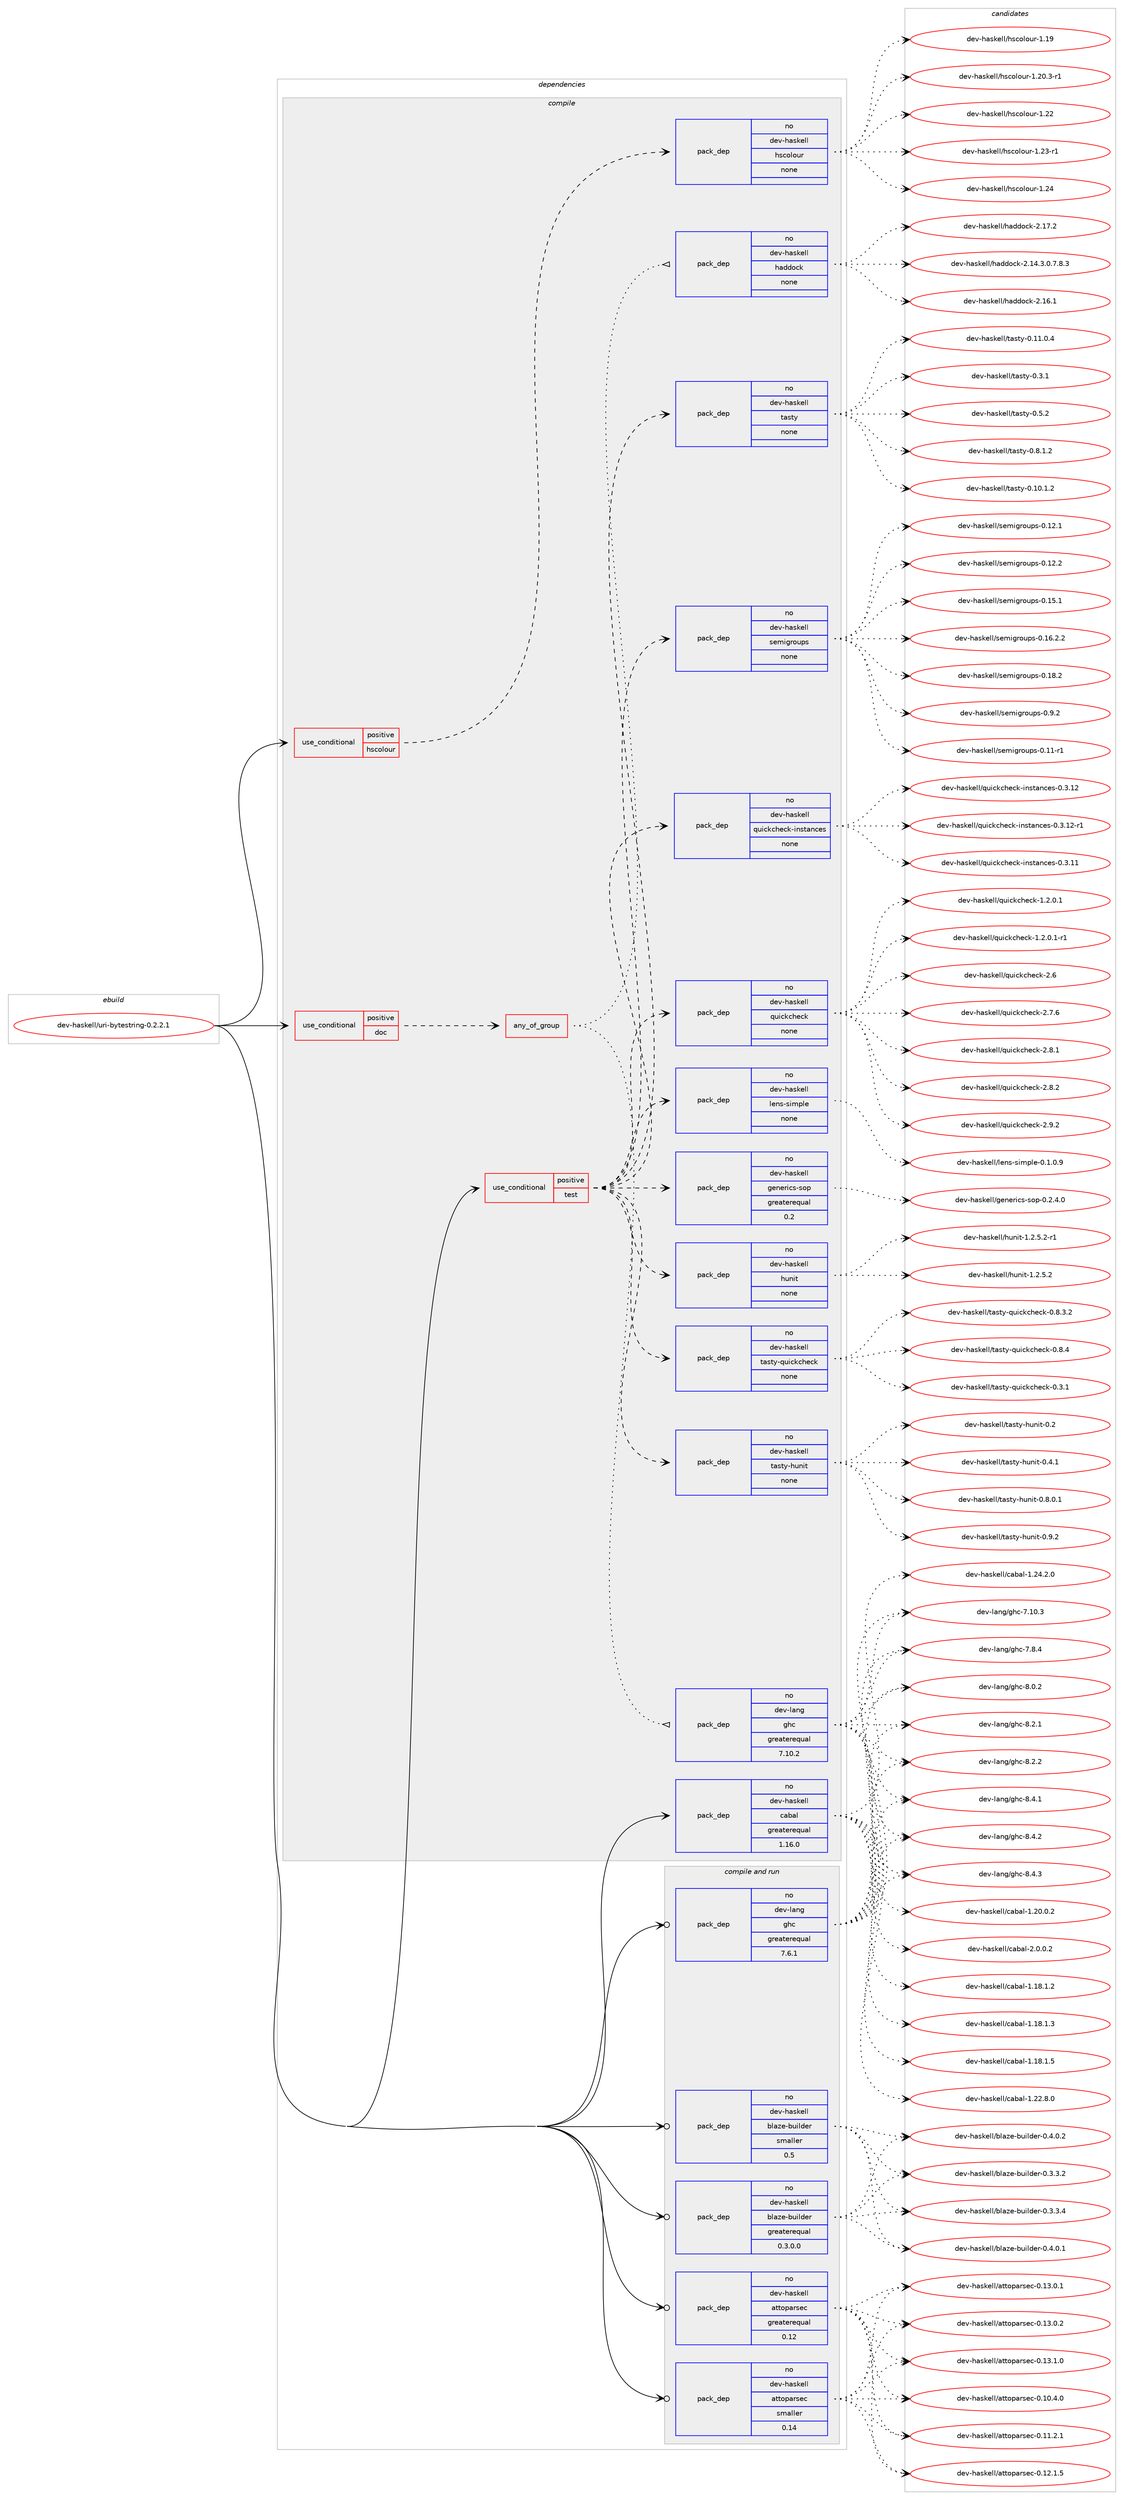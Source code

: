 digraph prolog {

# *************
# Graph options
# *************

newrank=true;
concentrate=true;
compound=true;
graph [rankdir=LR,fontname=Helvetica,fontsize=10,ranksep=1.5];#, ranksep=2.5, nodesep=0.2];
edge  [arrowhead=vee];
node  [fontname=Helvetica,fontsize=10];

# **********
# The ebuild
# **********

subgraph cluster_leftcol {
color=gray;
rank=same;
label=<<i>ebuild</i>>;
id [label="dev-haskell/uri-bytestring-0.2.2.1", color=red, width=4, href="../dev-haskell/uri-bytestring-0.2.2.1.svg"];
}

# ****************
# The dependencies
# ****************

subgraph cluster_midcol {
color=gray;
label=<<i>dependencies</i>>;
subgraph cluster_compile {
fillcolor="#eeeeee";
style=filled;
label=<<i>compile</i>>;
subgraph cond361914 {
dependency1346749 [label=<<TABLE BORDER="0" CELLBORDER="1" CELLSPACING="0" CELLPADDING="4"><TR><TD ROWSPAN="3" CELLPADDING="10">use_conditional</TD></TR><TR><TD>positive</TD></TR><TR><TD>doc</TD></TR></TABLE>>, shape=none, color=red];
subgraph any21722 {
dependency1346750 [label=<<TABLE BORDER="0" CELLBORDER="1" CELLSPACING="0" CELLPADDING="4"><TR><TD CELLPADDING="10">any_of_group</TD></TR></TABLE>>, shape=none, color=red];subgraph pack962561 {
dependency1346751 [label=<<TABLE BORDER="0" CELLBORDER="1" CELLSPACING="0" CELLPADDING="4" WIDTH="220"><TR><TD ROWSPAN="6" CELLPADDING="30">pack_dep</TD></TR><TR><TD WIDTH="110">no</TD></TR><TR><TD>dev-haskell</TD></TR><TR><TD>haddock</TD></TR><TR><TD>none</TD></TR><TR><TD></TD></TR></TABLE>>, shape=none, color=blue];
}
dependency1346750:e -> dependency1346751:w [weight=20,style="dotted",arrowhead="oinv"];
subgraph pack962562 {
dependency1346752 [label=<<TABLE BORDER="0" CELLBORDER="1" CELLSPACING="0" CELLPADDING="4" WIDTH="220"><TR><TD ROWSPAN="6" CELLPADDING="30">pack_dep</TD></TR><TR><TD WIDTH="110">no</TD></TR><TR><TD>dev-lang</TD></TR><TR><TD>ghc</TD></TR><TR><TD>greaterequal</TD></TR><TR><TD>7.10.2</TD></TR></TABLE>>, shape=none, color=blue];
}
dependency1346750:e -> dependency1346752:w [weight=20,style="dotted",arrowhead="oinv"];
}
dependency1346749:e -> dependency1346750:w [weight=20,style="dashed",arrowhead="vee"];
}
id:e -> dependency1346749:w [weight=20,style="solid",arrowhead="vee"];
subgraph cond361915 {
dependency1346753 [label=<<TABLE BORDER="0" CELLBORDER="1" CELLSPACING="0" CELLPADDING="4"><TR><TD ROWSPAN="3" CELLPADDING="10">use_conditional</TD></TR><TR><TD>positive</TD></TR><TR><TD>hscolour</TD></TR></TABLE>>, shape=none, color=red];
subgraph pack962563 {
dependency1346754 [label=<<TABLE BORDER="0" CELLBORDER="1" CELLSPACING="0" CELLPADDING="4" WIDTH="220"><TR><TD ROWSPAN="6" CELLPADDING="30">pack_dep</TD></TR><TR><TD WIDTH="110">no</TD></TR><TR><TD>dev-haskell</TD></TR><TR><TD>hscolour</TD></TR><TR><TD>none</TD></TR><TR><TD></TD></TR></TABLE>>, shape=none, color=blue];
}
dependency1346753:e -> dependency1346754:w [weight=20,style="dashed",arrowhead="vee"];
}
id:e -> dependency1346753:w [weight=20,style="solid",arrowhead="vee"];
subgraph cond361916 {
dependency1346755 [label=<<TABLE BORDER="0" CELLBORDER="1" CELLSPACING="0" CELLPADDING="4"><TR><TD ROWSPAN="3" CELLPADDING="10">use_conditional</TD></TR><TR><TD>positive</TD></TR><TR><TD>test</TD></TR></TABLE>>, shape=none, color=red];
subgraph pack962564 {
dependency1346756 [label=<<TABLE BORDER="0" CELLBORDER="1" CELLSPACING="0" CELLPADDING="4" WIDTH="220"><TR><TD ROWSPAN="6" CELLPADDING="30">pack_dep</TD></TR><TR><TD WIDTH="110">no</TD></TR><TR><TD>dev-haskell</TD></TR><TR><TD>generics-sop</TD></TR><TR><TD>greaterequal</TD></TR><TR><TD>0.2</TD></TR></TABLE>>, shape=none, color=blue];
}
dependency1346755:e -> dependency1346756:w [weight=20,style="dashed",arrowhead="vee"];
subgraph pack962565 {
dependency1346757 [label=<<TABLE BORDER="0" CELLBORDER="1" CELLSPACING="0" CELLPADDING="4" WIDTH="220"><TR><TD ROWSPAN="6" CELLPADDING="30">pack_dep</TD></TR><TR><TD WIDTH="110">no</TD></TR><TR><TD>dev-haskell</TD></TR><TR><TD>hunit</TD></TR><TR><TD>none</TD></TR><TR><TD></TD></TR></TABLE>>, shape=none, color=blue];
}
dependency1346755:e -> dependency1346757:w [weight=20,style="dashed",arrowhead="vee"];
subgraph pack962566 {
dependency1346758 [label=<<TABLE BORDER="0" CELLBORDER="1" CELLSPACING="0" CELLPADDING="4" WIDTH="220"><TR><TD ROWSPAN="6" CELLPADDING="30">pack_dep</TD></TR><TR><TD WIDTH="110">no</TD></TR><TR><TD>dev-haskell</TD></TR><TR><TD>lens-simple</TD></TR><TR><TD>none</TD></TR><TR><TD></TD></TR></TABLE>>, shape=none, color=blue];
}
dependency1346755:e -> dependency1346758:w [weight=20,style="dashed",arrowhead="vee"];
subgraph pack962567 {
dependency1346759 [label=<<TABLE BORDER="0" CELLBORDER="1" CELLSPACING="0" CELLPADDING="4" WIDTH="220"><TR><TD ROWSPAN="6" CELLPADDING="30">pack_dep</TD></TR><TR><TD WIDTH="110">no</TD></TR><TR><TD>dev-haskell</TD></TR><TR><TD>quickcheck</TD></TR><TR><TD>none</TD></TR><TR><TD></TD></TR></TABLE>>, shape=none, color=blue];
}
dependency1346755:e -> dependency1346759:w [weight=20,style="dashed",arrowhead="vee"];
subgraph pack962568 {
dependency1346760 [label=<<TABLE BORDER="0" CELLBORDER="1" CELLSPACING="0" CELLPADDING="4" WIDTH="220"><TR><TD ROWSPAN="6" CELLPADDING="30">pack_dep</TD></TR><TR><TD WIDTH="110">no</TD></TR><TR><TD>dev-haskell</TD></TR><TR><TD>quickcheck-instances</TD></TR><TR><TD>none</TD></TR><TR><TD></TD></TR></TABLE>>, shape=none, color=blue];
}
dependency1346755:e -> dependency1346760:w [weight=20,style="dashed",arrowhead="vee"];
subgraph pack962569 {
dependency1346761 [label=<<TABLE BORDER="0" CELLBORDER="1" CELLSPACING="0" CELLPADDING="4" WIDTH="220"><TR><TD ROWSPAN="6" CELLPADDING="30">pack_dep</TD></TR><TR><TD WIDTH="110">no</TD></TR><TR><TD>dev-haskell</TD></TR><TR><TD>semigroups</TD></TR><TR><TD>none</TD></TR><TR><TD></TD></TR></TABLE>>, shape=none, color=blue];
}
dependency1346755:e -> dependency1346761:w [weight=20,style="dashed",arrowhead="vee"];
subgraph pack962570 {
dependency1346762 [label=<<TABLE BORDER="0" CELLBORDER="1" CELLSPACING="0" CELLPADDING="4" WIDTH="220"><TR><TD ROWSPAN="6" CELLPADDING="30">pack_dep</TD></TR><TR><TD WIDTH="110">no</TD></TR><TR><TD>dev-haskell</TD></TR><TR><TD>tasty</TD></TR><TR><TD>none</TD></TR><TR><TD></TD></TR></TABLE>>, shape=none, color=blue];
}
dependency1346755:e -> dependency1346762:w [weight=20,style="dashed",arrowhead="vee"];
subgraph pack962571 {
dependency1346763 [label=<<TABLE BORDER="0" CELLBORDER="1" CELLSPACING="0" CELLPADDING="4" WIDTH="220"><TR><TD ROWSPAN="6" CELLPADDING="30">pack_dep</TD></TR><TR><TD WIDTH="110">no</TD></TR><TR><TD>dev-haskell</TD></TR><TR><TD>tasty-hunit</TD></TR><TR><TD>none</TD></TR><TR><TD></TD></TR></TABLE>>, shape=none, color=blue];
}
dependency1346755:e -> dependency1346763:w [weight=20,style="dashed",arrowhead="vee"];
subgraph pack962572 {
dependency1346764 [label=<<TABLE BORDER="0" CELLBORDER="1" CELLSPACING="0" CELLPADDING="4" WIDTH="220"><TR><TD ROWSPAN="6" CELLPADDING="30">pack_dep</TD></TR><TR><TD WIDTH="110">no</TD></TR><TR><TD>dev-haskell</TD></TR><TR><TD>tasty-quickcheck</TD></TR><TR><TD>none</TD></TR><TR><TD></TD></TR></TABLE>>, shape=none, color=blue];
}
dependency1346755:e -> dependency1346764:w [weight=20,style="dashed",arrowhead="vee"];
}
id:e -> dependency1346755:w [weight=20,style="solid",arrowhead="vee"];
subgraph pack962573 {
dependency1346765 [label=<<TABLE BORDER="0" CELLBORDER="1" CELLSPACING="0" CELLPADDING="4" WIDTH="220"><TR><TD ROWSPAN="6" CELLPADDING="30">pack_dep</TD></TR><TR><TD WIDTH="110">no</TD></TR><TR><TD>dev-haskell</TD></TR><TR><TD>cabal</TD></TR><TR><TD>greaterequal</TD></TR><TR><TD>1.16.0</TD></TR></TABLE>>, shape=none, color=blue];
}
id:e -> dependency1346765:w [weight=20,style="solid",arrowhead="vee"];
}
subgraph cluster_compileandrun {
fillcolor="#eeeeee";
style=filled;
label=<<i>compile and run</i>>;
subgraph pack962574 {
dependency1346766 [label=<<TABLE BORDER="0" CELLBORDER="1" CELLSPACING="0" CELLPADDING="4" WIDTH="220"><TR><TD ROWSPAN="6" CELLPADDING="30">pack_dep</TD></TR><TR><TD WIDTH="110">no</TD></TR><TR><TD>dev-haskell</TD></TR><TR><TD>attoparsec</TD></TR><TR><TD>greaterequal</TD></TR><TR><TD>0.12</TD></TR></TABLE>>, shape=none, color=blue];
}
id:e -> dependency1346766:w [weight=20,style="solid",arrowhead="odotvee"];
subgraph pack962575 {
dependency1346767 [label=<<TABLE BORDER="0" CELLBORDER="1" CELLSPACING="0" CELLPADDING="4" WIDTH="220"><TR><TD ROWSPAN="6" CELLPADDING="30">pack_dep</TD></TR><TR><TD WIDTH="110">no</TD></TR><TR><TD>dev-haskell</TD></TR><TR><TD>attoparsec</TD></TR><TR><TD>smaller</TD></TR><TR><TD>0.14</TD></TR></TABLE>>, shape=none, color=blue];
}
id:e -> dependency1346767:w [weight=20,style="solid",arrowhead="odotvee"];
subgraph pack962576 {
dependency1346768 [label=<<TABLE BORDER="0" CELLBORDER="1" CELLSPACING="0" CELLPADDING="4" WIDTH="220"><TR><TD ROWSPAN="6" CELLPADDING="30">pack_dep</TD></TR><TR><TD WIDTH="110">no</TD></TR><TR><TD>dev-haskell</TD></TR><TR><TD>blaze-builder</TD></TR><TR><TD>greaterequal</TD></TR><TR><TD>0.3.0.0</TD></TR></TABLE>>, shape=none, color=blue];
}
id:e -> dependency1346768:w [weight=20,style="solid",arrowhead="odotvee"];
subgraph pack962577 {
dependency1346769 [label=<<TABLE BORDER="0" CELLBORDER="1" CELLSPACING="0" CELLPADDING="4" WIDTH="220"><TR><TD ROWSPAN="6" CELLPADDING="30">pack_dep</TD></TR><TR><TD WIDTH="110">no</TD></TR><TR><TD>dev-haskell</TD></TR><TR><TD>blaze-builder</TD></TR><TR><TD>smaller</TD></TR><TR><TD>0.5</TD></TR></TABLE>>, shape=none, color=blue];
}
id:e -> dependency1346769:w [weight=20,style="solid",arrowhead="odotvee"];
subgraph pack962578 {
dependency1346770 [label=<<TABLE BORDER="0" CELLBORDER="1" CELLSPACING="0" CELLPADDING="4" WIDTH="220"><TR><TD ROWSPAN="6" CELLPADDING="30">pack_dep</TD></TR><TR><TD WIDTH="110">no</TD></TR><TR><TD>dev-lang</TD></TR><TR><TD>ghc</TD></TR><TR><TD>greaterequal</TD></TR><TR><TD>7.6.1</TD></TR></TABLE>>, shape=none, color=blue];
}
id:e -> dependency1346770:w [weight=20,style="solid",arrowhead="odotvee"];
}
subgraph cluster_run {
fillcolor="#eeeeee";
style=filled;
label=<<i>run</i>>;
}
}

# **************
# The candidates
# **************

subgraph cluster_choices {
rank=same;
color=gray;
label=<<i>candidates</i>>;

subgraph choice962561 {
color=black;
nodesep=1;
choice1001011184510497115107101108108471049710010011199107455046495246514648465546564651 [label="dev-haskell/haddock-2.14.3.0.7.8.3", color=red, width=4,href="../dev-haskell/haddock-2.14.3.0.7.8.3.svg"];
choice100101118451049711510710110810847104971001001119910745504649544649 [label="dev-haskell/haddock-2.16.1", color=red, width=4,href="../dev-haskell/haddock-2.16.1.svg"];
choice100101118451049711510710110810847104971001001119910745504649554650 [label="dev-haskell/haddock-2.17.2", color=red, width=4,href="../dev-haskell/haddock-2.17.2.svg"];
dependency1346751:e -> choice1001011184510497115107101108108471049710010011199107455046495246514648465546564651:w [style=dotted,weight="100"];
dependency1346751:e -> choice100101118451049711510710110810847104971001001119910745504649544649:w [style=dotted,weight="100"];
dependency1346751:e -> choice100101118451049711510710110810847104971001001119910745504649554650:w [style=dotted,weight="100"];
}
subgraph choice962562 {
color=black;
nodesep=1;
choice1001011184510897110103471031049945554649484651 [label="dev-lang/ghc-7.10.3", color=red, width=4,href="../dev-lang/ghc-7.10.3.svg"];
choice10010111845108971101034710310499455546564652 [label="dev-lang/ghc-7.8.4", color=red, width=4,href="../dev-lang/ghc-7.8.4.svg"];
choice10010111845108971101034710310499455646484650 [label="dev-lang/ghc-8.0.2", color=red, width=4,href="../dev-lang/ghc-8.0.2.svg"];
choice10010111845108971101034710310499455646504649 [label="dev-lang/ghc-8.2.1", color=red, width=4,href="../dev-lang/ghc-8.2.1.svg"];
choice10010111845108971101034710310499455646504650 [label="dev-lang/ghc-8.2.2", color=red, width=4,href="../dev-lang/ghc-8.2.2.svg"];
choice10010111845108971101034710310499455646524649 [label="dev-lang/ghc-8.4.1", color=red, width=4,href="../dev-lang/ghc-8.4.1.svg"];
choice10010111845108971101034710310499455646524650 [label="dev-lang/ghc-8.4.2", color=red, width=4,href="../dev-lang/ghc-8.4.2.svg"];
choice10010111845108971101034710310499455646524651 [label="dev-lang/ghc-8.4.3", color=red, width=4,href="../dev-lang/ghc-8.4.3.svg"];
dependency1346752:e -> choice1001011184510897110103471031049945554649484651:w [style=dotted,weight="100"];
dependency1346752:e -> choice10010111845108971101034710310499455546564652:w [style=dotted,weight="100"];
dependency1346752:e -> choice10010111845108971101034710310499455646484650:w [style=dotted,weight="100"];
dependency1346752:e -> choice10010111845108971101034710310499455646504649:w [style=dotted,weight="100"];
dependency1346752:e -> choice10010111845108971101034710310499455646504650:w [style=dotted,weight="100"];
dependency1346752:e -> choice10010111845108971101034710310499455646524649:w [style=dotted,weight="100"];
dependency1346752:e -> choice10010111845108971101034710310499455646524650:w [style=dotted,weight="100"];
dependency1346752:e -> choice10010111845108971101034710310499455646524651:w [style=dotted,weight="100"];
}
subgraph choice962563 {
color=black;
nodesep=1;
choice100101118451049711510710110810847104115991111081111171144549464957 [label="dev-haskell/hscolour-1.19", color=red, width=4,href="../dev-haskell/hscolour-1.19.svg"];
choice10010111845104971151071011081084710411599111108111117114454946504846514511449 [label="dev-haskell/hscolour-1.20.3-r1", color=red, width=4,href="../dev-haskell/hscolour-1.20.3-r1.svg"];
choice100101118451049711510710110810847104115991111081111171144549465050 [label="dev-haskell/hscolour-1.22", color=red, width=4,href="../dev-haskell/hscolour-1.22.svg"];
choice1001011184510497115107101108108471041159911110811111711445494650514511449 [label="dev-haskell/hscolour-1.23-r1", color=red, width=4,href="../dev-haskell/hscolour-1.23-r1.svg"];
choice100101118451049711510710110810847104115991111081111171144549465052 [label="dev-haskell/hscolour-1.24", color=red, width=4,href="../dev-haskell/hscolour-1.24.svg"];
dependency1346754:e -> choice100101118451049711510710110810847104115991111081111171144549464957:w [style=dotted,weight="100"];
dependency1346754:e -> choice10010111845104971151071011081084710411599111108111117114454946504846514511449:w [style=dotted,weight="100"];
dependency1346754:e -> choice100101118451049711510710110810847104115991111081111171144549465050:w [style=dotted,weight="100"];
dependency1346754:e -> choice1001011184510497115107101108108471041159911110811111711445494650514511449:w [style=dotted,weight="100"];
dependency1346754:e -> choice100101118451049711510710110810847104115991111081111171144549465052:w [style=dotted,weight="100"];
}
subgraph choice962564 {
color=black;
nodesep=1;
choice10010111845104971151071011081084710310111010111410599115451151111124548465046524648 [label="dev-haskell/generics-sop-0.2.4.0", color=red, width=4,href="../dev-haskell/generics-sop-0.2.4.0.svg"];
dependency1346756:e -> choice10010111845104971151071011081084710310111010111410599115451151111124548465046524648:w [style=dotted,weight="100"];
}
subgraph choice962565 {
color=black;
nodesep=1;
choice1001011184510497115107101108108471041171101051164549465046534650 [label="dev-haskell/hunit-1.2.5.2", color=red, width=4,href="../dev-haskell/hunit-1.2.5.2.svg"];
choice10010111845104971151071011081084710411711010511645494650465346504511449 [label="dev-haskell/hunit-1.2.5.2-r1", color=red, width=4,href="../dev-haskell/hunit-1.2.5.2-r1.svg"];
dependency1346757:e -> choice1001011184510497115107101108108471041171101051164549465046534650:w [style=dotted,weight="100"];
dependency1346757:e -> choice10010111845104971151071011081084710411711010511645494650465346504511449:w [style=dotted,weight="100"];
}
subgraph choice962566 {
color=black;
nodesep=1;
choice100101118451049711510710110810847108101110115451151051091121081014548464946484657 [label="dev-haskell/lens-simple-0.1.0.9", color=red, width=4,href="../dev-haskell/lens-simple-0.1.0.9.svg"];
dependency1346758:e -> choice100101118451049711510710110810847108101110115451151051091121081014548464946484657:w [style=dotted,weight="100"];
}
subgraph choice962567 {
color=black;
nodesep=1;
choice1001011184510497115107101108108471131171059910799104101991074549465046484649 [label="dev-haskell/quickcheck-1.2.0.1", color=red, width=4,href="../dev-haskell/quickcheck-1.2.0.1.svg"];
choice10010111845104971151071011081084711311710599107991041019910745494650464846494511449 [label="dev-haskell/quickcheck-1.2.0.1-r1", color=red, width=4,href="../dev-haskell/quickcheck-1.2.0.1-r1.svg"];
choice10010111845104971151071011081084711311710599107991041019910745504654 [label="dev-haskell/quickcheck-2.6", color=red, width=4,href="../dev-haskell/quickcheck-2.6.svg"];
choice100101118451049711510710110810847113117105991079910410199107455046554654 [label="dev-haskell/quickcheck-2.7.6", color=red, width=4,href="../dev-haskell/quickcheck-2.7.6.svg"];
choice100101118451049711510710110810847113117105991079910410199107455046564649 [label="dev-haskell/quickcheck-2.8.1", color=red, width=4,href="../dev-haskell/quickcheck-2.8.1.svg"];
choice100101118451049711510710110810847113117105991079910410199107455046564650 [label="dev-haskell/quickcheck-2.8.2", color=red, width=4,href="../dev-haskell/quickcheck-2.8.2.svg"];
choice100101118451049711510710110810847113117105991079910410199107455046574650 [label="dev-haskell/quickcheck-2.9.2", color=red, width=4,href="../dev-haskell/quickcheck-2.9.2.svg"];
dependency1346759:e -> choice1001011184510497115107101108108471131171059910799104101991074549465046484649:w [style=dotted,weight="100"];
dependency1346759:e -> choice10010111845104971151071011081084711311710599107991041019910745494650464846494511449:w [style=dotted,weight="100"];
dependency1346759:e -> choice10010111845104971151071011081084711311710599107991041019910745504654:w [style=dotted,weight="100"];
dependency1346759:e -> choice100101118451049711510710110810847113117105991079910410199107455046554654:w [style=dotted,weight="100"];
dependency1346759:e -> choice100101118451049711510710110810847113117105991079910410199107455046564649:w [style=dotted,weight="100"];
dependency1346759:e -> choice100101118451049711510710110810847113117105991079910410199107455046564650:w [style=dotted,weight="100"];
dependency1346759:e -> choice100101118451049711510710110810847113117105991079910410199107455046574650:w [style=dotted,weight="100"];
}
subgraph choice962568 {
color=black;
nodesep=1;
choice10010111845104971151071011081084711311710599107991041019910745105110115116971109910111545484651464949 [label="dev-haskell/quickcheck-instances-0.3.11", color=red, width=4,href="../dev-haskell/quickcheck-instances-0.3.11.svg"];
choice10010111845104971151071011081084711311710599107991041019910745105110115116971109910111545484651464950 [label="dev-haskell/quickcheck-instances-0.3.12", color=red, width=4,href="../dev-haskell/quickcheck-instances-0.3.12.svg"];
choice100101118451049711510710110810847113117105991079910410199107451051101151169711099101115454846514649504511449 [label="dev-haskell/quickcheck-instances-0.3.12-r1", color=red, width=4,href="../dev-haskell/quickcheck-instances-0.3.12-r1.svg"];
dependency1346760:e -> choice10010111845104971151071011081084711311710599107991041019910745105110115116971109910111545484651464949:w [style=dotted,weight="100"];
dependency1346760:e -> choice10010111845104971151071011081084711311710599107991041019910745105110115116971109910111545484651464950:w [style=dotted,weight="100"];
dependency1346760:e -> choice100101118451049711510710110810847113117105991079910410199107451051101151169711099101115454846514649504511449:w [style=dotted,weight="100"];
}
subgraph choice962569 {
color=black;
nodesep=1;
choice10010111845104971151071011081084711510110910510311411111711211545484649494511449 [label="dev-haskell/semigroups-0.11-r1", color=red, width=4,href="../dev-haskell/semigroups-0.11-r1.svg"];
choice10010111845104971151071011081084711510110910510311411111711211545484649504649 [label="dev-haskell/semigroups-0.12.1", color=red, width=4,href="../dev-haskell/semigroups-0.12.1.svg"];
choice10010111845104971151071011081084711510110910510311411111711211545484649504650 [label="dev-haskell/semigroups-0.12.2", color=red, width=4,href="../dev-haskell/semigroups-0.12.2.svg"];
choice10010111845104971151071011081084711510110910510311411111711211545484649534649 [label="dev-haskell/semigroups-0.15.1", color=red, width=4,href="../dev-haskell/semigroups-0.15.1.svg"];
choice100101118451049711510710110810847115101109105103114111117112115454846495446504650 [label="dev-haskell/semigroups-0.16.2.2", color=red, width=4,href="../dev-haskell/semigroups-0.16.2.2.svg"];
choice10010111845104971151071011081084711510110910510311411111711211545484649564650 [label="dev-haskell/semigroups-0.18.2", color=red, width=4,href="../dev-haskell/semigroups-0.18.2.svg"];
choice100101118451049711510710110810847115101109105103114111117112115454846574650 [label="dev-haskell/semigroups-0.9.2", color=red, width=4,href="../dev-haskell/semigroups-0.9.2.svg"];
dependency1346761:e -> choice10010111845104971151071011081084711510110910510311411111711211545484649494511449:w [style=dotted,weight="100"];
dependency1346761:e -> choice10010111845104971151071011081084711510110910510311411111711211545484649504649:w [style=dotted,weight="100"];
dependency1346761:e -> choice10010111845104971151071011081084711510110910510311411111711211545484649504650:w [style=dotted,weight="100"];
dependency1346761:e -> choice10010111845104971151071011081084711510110910510311411111711211545484649534649:w [style=dotted,weight="100"];
dependency1346761:e -> choice100101118451049711510710110810847115101109105103114111117112115454846495446504650:w [style=dotted,weight="100"];
dependency1346761:e -> choice10010111845104971151071011081084711510110910510311411111711211545484649564650:w [style=dotted,weight="100"];
dependency1346761:e -> choice100101118451049711510710110810847115101109105103114111117112115454846574650:w [style=dotted,weight="100"];
}
subgraph choice962570 {
color=black;
nodesep=1;
choice10010111845104971151071011081084711697115116121454846494846494650 [label="dev-haskell/tasty-0.10.1.2", color=red, width=4,href="../dev-haskell/tasty-0.10.1.2.svg"];
choice10010111845104971151071011081084711697115116121454846494946484652 [label="dev-haskell/tasty-0.11.0.4", color=red, width=4,href="../dev-haskell/tasty-0.11.0.4.svg"];
choice10010111845104971151071011081084711697115116121454846514649 [label="dev-haskell/tasty-0.3.1", color=red, width=4,href="../dev-haskell/tasty-0.3.1.svg"];
choice10010111845104971151071011081084711697115116121454846534650 [label="dev-haskell/tasty-0.5.2", color=red, width=4,href="../dev-haskell/tasty-0.5.2.svg"];
choice100101118451049711510710110810847116971151161214548465646494650 [label="dev-haskell/tasty-0.8.1.2", color=red, width=4,href="../dev-haskell/tasty-0.8.1.2.svg"];
dependency1346762:e -> choice10010111845104971151071011081084711697115116121454846494846494650:w [style=dotted,weight="100"];
dependency1346762:e -> choice10010111845104971151071011081084711697115116121454846494946484652:w [style=dotted,weight="100"];
dependency1346762:e -> choice10010111845104971151071011081084711697115116121454846514649:w [style=dotted,weight="100"];
dependency1346762:e -> choice10010111845104971151071011081084711697115116121454846534650:w [style=dotted,weight="100"];
dependency1346762:e -> choice100101118451049711510710110810847116971151161214548465646494650:w [style=dotted,weight="100"];
}
subgraph choice962571 {
color=black;
nodesep=1;
choice100101118451049711510710110810847116971151161214510411711010511645484650 [label="dev-haskell/tasty-hunit-0.2", color=red, width=4,href="../dev-haskell/tasty-hunit-0.2.svg"];
choice1001011184510497115107101108108471169711511612145104117110105116454846524649 [label="dev-haskell/tasty-hunit-0.4.1", color=red, width=4,href="../dev-haskell/tasty-hunit-0.4.1.svg"];
choice10010111845104971151071011081084711697115116121451041171101051164548465646484649 [label="dev-haskell/tasty-hunit-0.8.0.1", color=red, width=4,href="../dev-haskell/tasty-hunit-0.8.0.1.svg"];
choice1001011184510497115107101108108471169711511612145104117110105116454846574650 [label="dev-haskell/tasty-hunit-0.9.2", color=red, width=4,href="../dev-haskell/tasty-hunit-0.9.2.svg"];
dependency1346763:e -> choice100101118451049711510710110810847116971151161214510411711010511645484650:w [style=dotted,weight="100"];
dependency1346763:e -> choice1001011184510497115107101108108471169711511612145104117110105116454846524649:w [style=dotted,weight="100"];
dependency1346763:e -> choice10010111845104971151071011081084711697115116121451041171101051164548465646484649:w [style=dotted,weight="100"];
dependency1346763:e -> choice1001011184510497115107101108108471169711511612145104117110105116454846574650:w [style=dotted,weight="100"];
}
subgraph choice962572 {
color=black;
nodesep=1;
choice1001011184510497115107101108108471169711511612145113117105991079910410199107454846514649 [label="dev-haskell/tasty-quickcheck-0.3.1", color=red, width=4,href="../dev-haskell/tasty-quickcheck-0.3.1.svg"];
choice10010111845104971151071011081084711697115116121451131171059910799104101991074548465646514650 [label="dev-haskell/tasty-quickcheck-0.8.3.2", color=red, width=4,href="../dev-haskell/tasty-quickcheck-0.8.3.2.svg"];
choice1001011184510497115107101108108471169711511612145113117105991079910410199107454846564652 [label="dev-haskell/tasty-quickcheck-0.8.4", color=red, width=4,href="../dev-haskell/tasty-quickcheck-0.8.4.svg"];
dependency1346764:e -> choice1001011184510497115107101108108471169711511612145113117105991079910410199107454846514649:w [style=dotted,weight="100"];
dependency1346764:e -> choice10010111845104971151071011081084711697115116121451131171059910799104101991074548465646514650:w [style=dotted,weight="100"];
dependency1346764:e -> choice1001011184510497115107101108108471169711511612145113117105991079910410199107454846564652:w [style=dotted,weight="100"];
}
subgraph choice962573 {
color=black;
nodesep=1;
choice10010111845104971151071011081084799979897108454946495646494650 [label="dev-haskell/cabal-1.18.1.2", color=red, width=4,href="../dev-haskell/cabal-1.18.1.2.svg"];
choice10010111845104971151071011081084799979897108454946495646494651 [label="dev-haskell/cabal-1.18.1.3", color=red, width=4,href="../dev-haskell/cabal-1.18.1.3.svg"];
choice10010111845104971151071011081084799979897108454946495646494653 [label="dev-haskell/cabal-1.18.1.5", color=red, width=4,href="../dev-haskell/cabal-1.18.1.5.svg"];
choice10010111845104971151071011081084799979897108454946504846484650 [label="dev-haskell/cabal-1.20.0.2", color=red, width=4,href="../dev-haskell/cabal-1.20.0.2.svg"];
choice10010111845104971151071011081084799979897108454946505046564648 [label="dev-haskell/cabal-1.22.8.0", color=red, width=4,href="../dev-haskell/cabal-1.22.8.0.svg"];
choice10010111845104971151071011081084799979897108454946505246504648 [label="dev-haskell/cabal-1.24.2.0", color=red, width=4,href="../dev-haskell/cabal-1.24.2.0.svg"];
choice100101118451049711510710110810847999798971084550464846484650 [label="dev-haskell/cabal-2.0.0.2", color=red, width=4,href="../dev-haskell/cabal-2.0.0.2.svg"];
dependency1346765:e -> choice10010111845104971151071011081084799979897108454946495646494650:w [style=dotted,weight="100"];
dependency1346765:e -> choice10010111845104971151071011081084799979897108454946495646494651:w [style=dotted,weight="100"];
dependency1346765:e -> choice10010111845104971151071011081084799979897108454946495646494653:w [style=dotted,weight="100"];
dependency1346765:e -> choice10010111845104971151071011081084799979897108454946504846484650:w [style=dotted,weight="100"];
dependency1346765:e -> choice10010111845104971151071011081084799979897108454946505046564648:w [style=dotted,weight="100"];
dependency1346765:e -> choice10010111845104971151071011081084799979897108454946505246504648:w [style=dotted,weight="100"];
dependency1346765:e -> choice100101118451049711510710110810847999798971084550464846484650:w [style=dotted,weight="100"];
}
subgraph choice962574 {
color=black;
nodesep=1;
choice100101118451049711510710110810847971161161111129711411510199454846494846524648 [label="dev-haskell/attoparsec-0.10.4.0", color=red, width=4,href="../dev-haskell/attoparsec-0.10.4.0.svg"];
choice100101118451049711510710110810847971161161111129711411510199454846494946504649 [label="dev-haskell/attoparsec-0.11.2.1", color=red, width=4,href="../dev-haskell/attoparsec-0.11.2.1.svg"];
choice100101118451049711510710110810847971161161111129711411510199454846495046494653 [label="dev-haskell/attoparsec-0.12.1.5", color=red, width=4,href="../dev-haskell/attoparsec-0.12.1.5.svg"];
choice100101118451049711510710110810847971161161111129711411510199454846495146484649 [label="dev-haskell/attoparsec-0.13.0.1", color=red, width=4,href="../dev-haskell/attoparsec-0.13.0.1.svg"];
choice100101118451049711510710110810847971161161111129711411510199454846495146484650 [label="dev-haskell/attoparsec-0.13.0.2", color=red, width=4,href="../dev-haskell/attoparsec-0.13.0.2.svg"];
choice100101118451049711510710110810847971161161111129711411510199454846495146494648 [label="dev-haskell/attoparsec-0.13.1.0", color=red, width=4,href="../dev-haskell/attoparsec-0.13.1.0.svg"];
dependency1346766:e -> choice100101118451049711510710110810847971161161111129711411510199454846494846524648:w [style=dotted,weight="100"];
dependency1346766:e -> choice100101118451049711510710110810847971161161111129711411510199454846494946504649:w [style=dotted,weight="100"];
dependency1346766:e -> choice100101118451049711510710110810847971161161111129711411510199454846495046494653:w [style=dotted,weight="100"];
dependency1346766:e -> choice100101118451049711510710110810847971161161111129711411510199454846495146484649:w [style=dotted,weight="100"];
dependency1346766:e -> choice100101118451049711510710110810847971161161111129711411510199454846495146484650:w [style=dotted,weight="100"];
dependency1346766:e -> choice100101118451049711510710110810847971161161111129711411510199454846495146494648:w [style=dotted,weight="100"];
}
subgraph choice962575 {
color=black;
nodesep=1;
choice100101118451049711510710110810847971161161111129711411510199454846494846524648 [label="dev-haskell/attoparsec-0.10.4.0", color=red, width=4,href="../dev-haskell/attoparsec-0.10.4.0.svg"];
choice100101118451049711510710110810847971161161111129711411510199454846494946504649 [label="dev-haskell/attoparsec-0.11.2.1", color=red, width=4,href="../dev-haskell/attoparsec-0.11.2.1.svg"];
choice100101118451049711510710110810847971161161111129711411510199454846495046494653 [label="dev-haskell/attoparsec-0.12.1.5", color=red, width=4,href="../dev-haskell/attoparsec-0.12.1.5.svg"];
choice100101118451049711510710110810847971161161111129711411510199454846495146484649 [label="dev-haskell/attoparsec-0.13.0.1", color=red, width=4,href="../dev-haskell/attoparsec-0.13.0.1.svg"];
choice100101118451049711510710110810847971161161111129711411510199454846495146484650 [label="dev-haskell/attoparsec-0.13.0.2", color=red, width=4,href="../dev-haskell/attoparsec-0.13.0.2.svg"];
choice100101118451049711510710110810847971161161111129711411510199454846495146494648 [label="dev-haskell/attoparsec-0.13.1.0", color=red, width=4,href="../dev-haskell/attoparsec-0.13.1.0.svg"];
dependency1346767:e -> choice100101118451049711510710110810847971161161111129711411510199454846494846524648:w [style=dotted,weight="100"];
dependency1346767:e -> choice100101118451049711510710110810847971161161111129711411510199454846494946504649:w [style=dotted,weight="100"];
dependency1346767:e -> choice100101118451049711510710110810847971161161111129711411510199454846495046494653:w [style=dotted,weight="100"];
dependency1346767:e -> choice100101118451049711510710110810847971161161111129711411510199454846495146484649:w [style=dotted,weight="100"];
dependency1346767:e -> choice100101118451049711510710110810847971161161111129711411510199454846495146484650:w [style=dotted,weight="100"];
dependency1346767:e -> choice100101118451049711510710110810847971161161111129711411510199454846495146494648:w [style=dotted,weight="100"];
}
subgraph choice962576 {
color=black;
nodesep=1;
choice100101118451049711510710110810847981089712210145981171051081001011144548465146514650 [label="dev-haskell/blaze-builder-0.3.3.2", color=red, width=4,href="../dev-haskell/blaze-builder-0.3.3.2.svg"];
choice100101118451049711510710110810847981089712210145981171051081001011144548465146514652 [label="dev-haskell/blaze-builder-0.3.3.4", color=red, width=4,href="../dev-haskell/blaze-builder-0.3.3.4.svg"];
choice100101118451049711510710110810847981089712210145981171051081001011144548465246484649 [label="dev-haskell/blaze-builder-0.4.0.1", color=red, width=4,href="../dev-haskell/blaze-builder-0.4.0.1.svg"];
choice100101118451049711510710110810847981089712210145981171051081001011144548465246484650 [label="dev-haskell/blaze-builder-0.4.0.2", color=red, width=4,href="../dev-haskell/blaze-builder-0.4.0.2.svg"];
dependency1346768:e -> choice100101118451049711510710110810847981089712210145981171051081001011144548465146514650:w [style=dotted,weight="100"];
dependency1346768:e -> choice100101118451049711510710110810847981089712210145981171051081001011144548465146514652:w [style=dotted,weight="100"];
dependency1346768:e -> choice100101118451049711510710110810847981089712210145981171051081001011144548465246484649:w [style=dotted,weight="100"];
dependency1346768:e -> choice100101118451049711510710110810847981089712210145981171051081001011144548465246484650:w [style=dotted,weight="100"];
}
subgraph choice962577 {
color=black;
nodesep=1;
choice100101118451049711510710110810847981089712210145981171051081001011144548465146514650 [label="dev-haskell/blaze-builder-0.3.3.2", color=red, width=4,href="../dev-haskell/blaze-builder-0.3.3.2.svg"];
choice100101118451049711510710110810847981089712210145981171051081001011144548465146514652 [label="dev-haskell/blaze-builder-0.3.3.4", color=red, width=4,href="../dev-haskell/blaze-builder-0.3.3.4.svg"];
choice100101118451049711510710110810847981089712210145981171051081001011144548465246484649 [label="dev-haskell/blaze-builder-0.4.0.1", color=red, width=4,href="../dev-haskell/blaze-builder-0.4.0.1.svg"];
choice100101118451049711510710110810847981089712210145981171051081001011144548465246484650 [label="dev-haskell/blaze-builder-0.4.0.2", color=red, width=4,href="../dev-haskell/blaze-builder-0.4.0.2.svg"];
dependency1346769:e -> choice100101118451049711510710110810847981089712210145981171051081001011144548465146514650:w [style=dotted,weight="100"];
dependency1346769:e -> choice100101118451049711510710110810847981089712210145981171051081001011144548465146514652:w [style=dotted,weight="100"];
dependency1346769:e -> choice100101118451049711510710110810847981089712210145981171051081001011144548465246484649:w [style=dotted,weight="100"];
dependency1346769:e -> choice100101118451049711510710110810847981089712210145981171051081001011144548465246484650:w [style=dotted,weight="100"];
}
subgraph choice962578 {
color=black;
nodesep=1;
choice1001011184510897110103471031049945554649484651 [label="dev-lang/ghc-7.10.3", color=red, width=4,href="../dev-lang/ghc-7.10.3.svg"];
choice10010111845108971101034710310499455546564652 [label="dev-lang/ghc-7.8.4", color=red, width=4,href="../dev-lang/ghc-7.8.4.svg"];
choice10010111845108971101034710310499455646484650 [label="dev-lang/ghc-8.0.2", color=red, width=4,href="../dev-lang/ghc-8.0.2.svg"];
choice10010111845108971101034710310499455646504649 [label="dev-lang/ghc-8.2.1", color=red, width=4,href="../dev-lang/ghc-8.2.1.svg"];
choice10010111845108971101034710310499455646504650 [label="dev-lang/ghc-8.2.2", color=red, width=4,href="../dev-lang/ghc-8.2.2.svg"];
choice10010111845108971101034710310499455646524649 [label="dev-lang/ghc-8.4.1", color=red, width=4,href="../dev-lang/ghc-8.4.1.svg"];
choice10010111845108971101034710310499455646524650 [label="dev-lang/ghc-8.4.2", color=red, width=4,href="../dev-lang/ghc-8.4.2.svg"];
choice10010111845108971101034710310499455646524651 [label="dev-lang/ghc-8.4.3", color=red, width=4,href="../dev-lang/ghc-8.4.3.svg"];
dependency1346770:e -> choice1001011184510897110103471031049945554649484651:w [style=dotted,weight="100"];
dependency1346770:e -> choice10010111845108971101034710310499455546564652:w [style=dotted,weight="100"];
dependency1346770:e -> choice10010111845108971101034710310499455646484650:w [style=dotted,weight="100"];
dependency1346770:e -> choice10010111845108971101034710310499455646504649:w [style=dotted,weight="100"];
dependency1346770:e -> choice10010111845108971101034710310499455646504650:w [style=dotted,weight="100"];
dependency1346770:e -> choice10010111845108971101034710310499455646524649:w [style=dotted,weight="100"];
dependency1346770:e -> choice10010111845108971101034710310499455646524650:w [style=dotted,weight="100"];
dependency1346770:e -> choice10010111845108971101034710310499455646524651:w [style=dotted,weight="100"];
}
}

}
